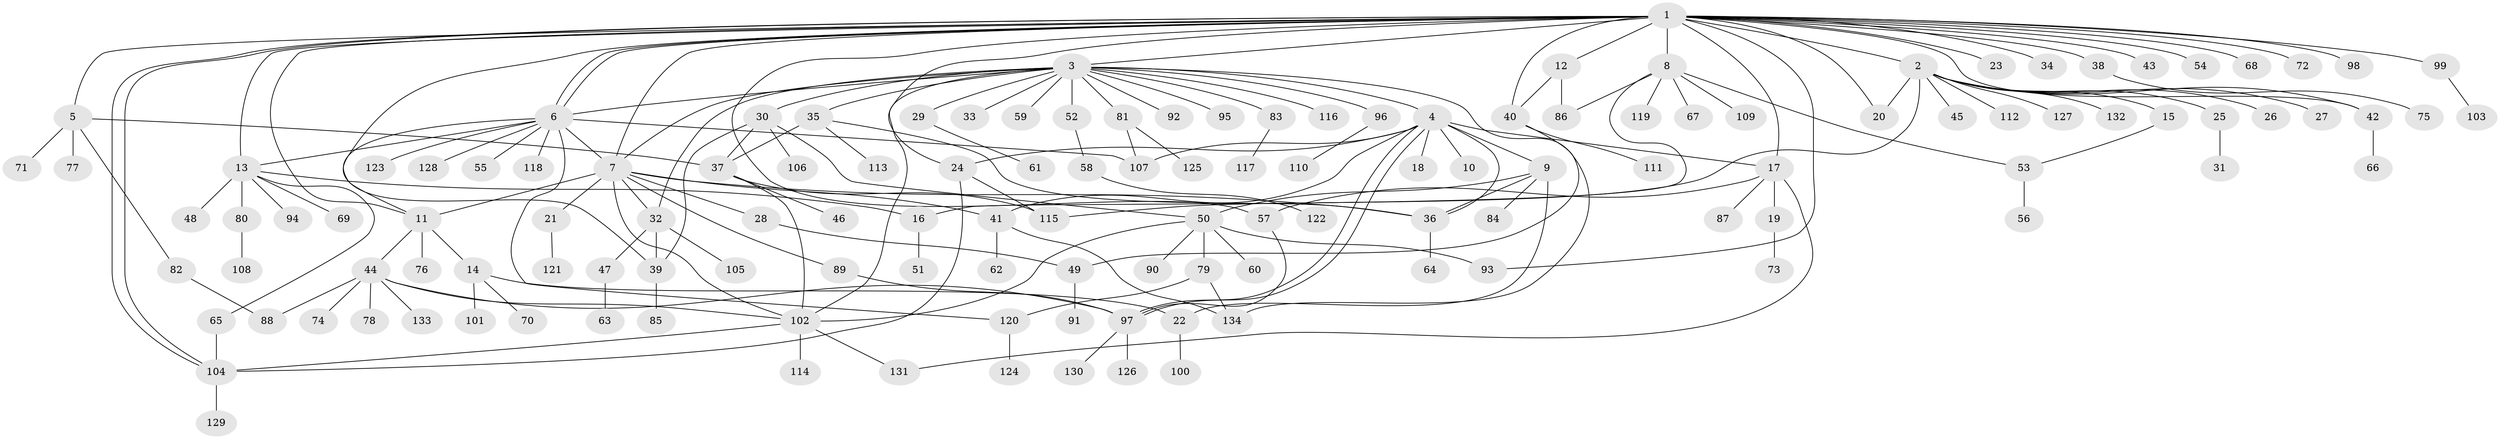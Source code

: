 // coarse degree distribution, {41: 0.009900990099009901, 12: 0.019801980198019802, 5: 0.0297029702970297, 13: 0.009900990099009901, 9: 0.009900990099009901, 6: 0.04950495049504951, 1: 0.5841584158415841, 4: 0.0297029702970297, 8: 0.0297029702970297, 3: 0.0594059405940594, 2: 0.15841584158415842, 7: 0.009900990099009901}
// Generated by graph-tools (version 1.1) at 2025/23/03/03/25 07:23:49]
// undirected, 134 vertices, 183 edges
graph export_dot {
graph [start="1"]
  node [color=gray90,style=filled];
  1;
  2;
  3;
  4;
  5;
  6;
  7;
  8;
  9;
  10;
  11;
  12;
  13;
  14;
  15;
  16;
  17;
  18;
  19;
  20;
  21;
  22;
  23;
  24;
  25;
  26;
  27;
  28;
  29;
  30;
  31;
  32;
  33;
  34;
  35;
  36;
  37;
  38;
  39;
  40;
  41;
  42;
  43;
  44;
  45;
  46;
  47;
  48;
  49;
  50;
  51;
  52;
  53;
  54;
  55;
  56;
  57;
  58;
  59;
  60;
  61;
  62;
  63;
  64;
  65;
  66;
  67;
  68;
  69;
  70;
  71;
  72;
  73;
  74;
  75;
  76;
  77;
  78;
  79;
  80;
  81;
  82;
  83;
  84;
  85;
  86;
  87;
  88;
  89;
  90;
  91;
  92;
  93;
  94;
  95;
  96;
  97;
  98;
  99;
  100;
  101;
  102;
  103;
  104;
  105;
  106;
  107;
  108;
  109;
  110;
  111;
  112;
  113;
  114;
  115;
  116;
  117;
  118;
  119;
  120;
  121;
  122;
  123;
  124;
  125;
  126;
  127;
  128;
  129;
  130;
  131;
  132;
  133;
  134;
  1 -- 2;
  1 -- 3;
  1 -- 5;
  1 -- 6;
  1 -- 6;
  1 -- 7;
  1 -- 8;
  1 -- 11;
  1 -- 12;
  1 -- 13;
  1 -- 17;
  1 -- 20;
  1 -- 23;
  1 -- 24;
  1 -- 34;
  1 -- 38;
  1 -- 39;
  1 -- 40;
  1 -- 42;
  1 -- 43;
  1 -- 54;
  1 -- 57;
  1 -- 68;
  1 -- 72;
  1 -- 93;
  1 -- 98;
  1 -- 99;
  1 -- 104;
  1 -- 104;
  2 -- 15;
  2 -- 20;
  2 -- 25;
  2 -- 26;
  2 -- 27;
  2 -- 42;
  2 -- 45;
  2 -- 112;
  2 -- 115;
  2 -- 127;
  2 -- 132;
  3 -- 4;
  3 -- 6;
  3 -- 7;
  3 -- 29;
  3 -- 30;
  3 -- 32;
  3 -- 33;
  3 -- 35;
  3 -- 52;
  3 -- 59;
  3 -- 81;
  3 -- 83;
  3 -- 92;
  3 -- 95;
  3 -- 96;
  3 -- 102;
  3 -- 116;
  3 -- 134;
  4 -- 9;
  4 -- 10;
  4 -- 17;
  4 -- 18;
  4 -- 24;
  4 -- 36;
  4 -- 41;
  4 -- 97;
  4 -- 97;
  4 -- 107;
  5 -- 37;
  5 -- 71;
  5 -- 77;
  5 -- 82;
  6 -- 7;
  6 -- 11;
  6 -- 13;
  6 -- 55;
  6 -- 107;
  6 -- 118;
  6 -- 120;
  6 -- 123;
  6 -- 128;
  7 -- 11;
  7 -- 21;
  7 -- 28;
  7 -- 32;
  7 -- 36;
  7 -- 41;
  7 -- 89;
  7 -- 102;
  8 -- 16;
  8 -- 53;
  8 -- 67;
  8 -- 86;
  8 -- 109;
  8 -- 119;
  9 -- 22;
  9 -- 36;
  9 -- 50;
  9 -- 84;
  11 -- 14;
  11 -- 44;
  11 -- 76;
  12 -- 40;
  12 -- 86;
  13 -- 16;
  13 -- 48;
  13 -- 65;
  13 -- 69;
  13 -- 80;
  13 -- 94;
  14 -- 22;
  14 -- 70;
  14 -- 101;
  15 -- 53;
  16 -- 51;
  17 -- 19;
  17 -- 57;
  17 -- 87;
  17 -- 131;
  19 -- 73;
  21 -- 121;
  22 -- 100;
  24 -- 104;
  24 -- 115;
  25 -- 31;
  28 -- 49;
  29 -- 61;
  30 -- 37;
  30 -- 39;
  30 -- 50;
  30 -- 106;
  32 -- 39;
  32 -- 47;
  32 -- 105;
  35 -- 36;
  35 -- 37;
  35 -- 113;
  36 -- 64;
  37 -- 46;
  37 -- 102;
  37 -- 115;
  38 -- 75;
  39 -- 85;
  40 -- 49;
  40 -- 111;
  41 -- 62;
  41 -- 134;
  42 -- 66;
  44 -- 74;
  44 -- 78;
  44 -- 88;
  44 -- 97;
  44 -- 102;
  44 -- 133;
  47 -- 63;
  49 -- 91;
  50 -- 60;
  50 -- 79;
  50 -- 90;
  50 -- 93;
  50 -- 102;
  52 -- 58;
  53 -- 56;
  57 -- 97;
  58 -- 122;
  65 -- 104;
  79 -- 120;
  79 -- 134;
  80 -- 108;
  81 -- 107;
  81 -- 125;
  82 -- 88;
  83 -- 117;
  89 -- 97;
  96 -- 110;
  97 -- 126;
  97 -- 130;
  99 -- 103;
  102 -- 104;
  102 -- 114;
  102 -- 131;
  104 -- 129;
  120 -- 124;
}
